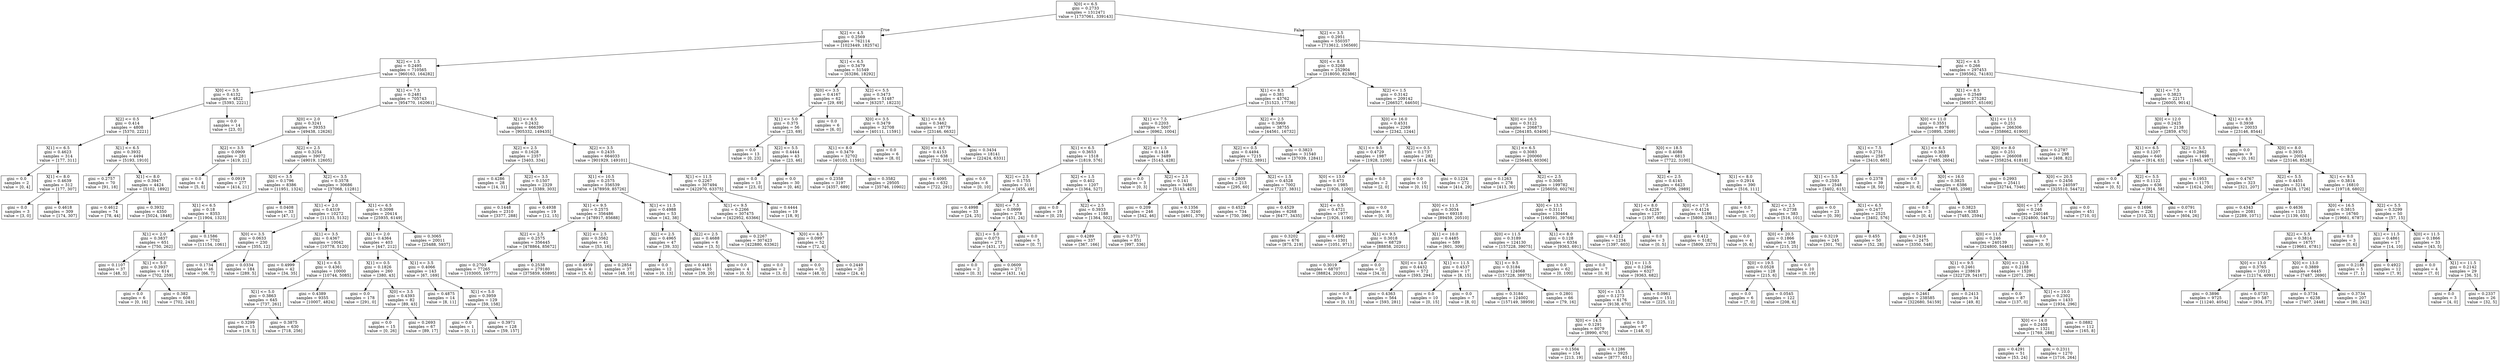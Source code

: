 digraph Tree {
node [shape=box] ;
0 [label="X[0] <= 6.5\ngini = 0.2733\nsamples = 1312471\nvalue = [1737061, 339143]"] ;
1 [label="X[2] <= 4.5\ngini = 0.2569\nsamples = 762114\nvalue = [1023449, 182574]"] ;
0 -> 1 [labeldistance=2.5, labelangle=45, headlabel="True"] ;
2 [label="X[2] <= 1.5\ngini = 0.2495\nsamples = 710565\nvalue = [960163, 164282]"] ;
1 -> 2 ;
3 [label="X[0] <= 3.5\ngini = 0.4132\nsamples = 4822\nvalue = [5393, 2221]"] ;
2 -> 3 ;
4 [label="X[2] <= 0.5\ngini = 0.414\nsamples = 4808\nvalue = [5370, 2221]"] ;
3 -> 4 ;
5 [label="X[1] <= 6.5\ngini = 0.4623\nsamples = 314\nvalue = [177, 311]"] ;
4 -> 5 ;
6 [label="gini = 0.0\nsamples = 2\nvalue = [0, 4]"] ;
5 -> 6 ;
7 [label="X[1] <= 8.0\ngini = 0.4639\nsamples = 312\nvalue = [177, 307]"] ;
5 -> 7 ;
8 [label="gini = 0.0\nsamples = 3\nvalue = [3, 0]"] ;
7 -> 8 ;
9 [label="gini = 0.4618\nsamples = 309\nvalue = [174, 307]"] ;
7 -> 9 ;
10 [label="X[1] <= 6.5\ngini = 0.3932\nsamples = 4494\nvalue = [5193, 1910]"] ;
4 -> 10 ;
11 [label="gini = 0.2757\nsamples = 70\nvalue = [91, 18]"] ;
10 -> 11 ;
12 [label="X[1] <= 8.0\ngini = 0.3947\nsamples = 4424\nvalue = [5102, 1892]"] ;
10 -> 12 ;
13 [label="gini = 0.4612\nsamples = 74\nvalue = [78, 44]"] ;
12 -> 13 ;
14 [label="gini = 0.3932\nsamples = 4350\nvalue = [5024, 1848]"] ;
12 -> 14 ;
15 [label="gini = 0.0\nsamples = 14\nvalue = [23, 0]"] ;
3 -> 15 ;
16 [label="X[1] <= 7.5\ngini = 0.2481\nsamples = 705743\nvalue = [954770, 162061]"] ;
2 -> 16 ;
17 [label="X[0] <= 2.0\ngini = 0.3241\nsamples = 39353\nvalue = [49438, 12626]"] ;
16 -> 17 ;
18 [label="X[2] <= 3.5\ngini = 0.0909\nsamples = 281\nvalue = [419, 21]"] ;
17 -> 18 ;
19 [label="gini = 0.0\nsamples = 4\nvalue = [5, 0]"] ;
18 -> 19 ;
20 [label="gini = 0.0919\nsamples = 277\nvalue = [414, 21]"] ;
18 -> 20 ;
21 [label="X[2] <= 2.5\ngini = 0.3254\nsamples = 39072\nvalue = [49019, 12605]"] ;
17 -> 21 ;
22 [label="X[0] <= 3.5\ngini = 0.1796\nsamples = 8386\nvalue = [11951, 1324]"] ;
21 -> 22 ;
23 [label="X[1] <= 6.5\ngini = 0.18\nsamples = 8353\nvalue = [11904, 1323]"] ;
22 -> 23 ;
24 [label="X[1] <= 2.0\ngini = 0.3837\nsamples = 651\nvalue = [750, 262]"] ;
23 -> 24 ;
25 [label="gini = 0.1107\nsamples = 37\nvalue = [48, 3]"] ;
24 -> 25 ;
26 [label="X[1] <= 5.0\ngini = 0.3937\nsamples = 614\nvalue = [702, 259]"] ;
24 -> 26 ;
27 [label="gini = 0.0\nsamples = 6\nvalue = [0, 16]"] ;
26 -> 27 ;
28 [label="gini = 0.382\nsamples = 608\nvalue = [702, 243]"] ;
26 -> 28 ;
29 [label="gini = 0.1586\nsamples = 7702\nvalue = [11154, 1061]"] ;
23 -> 29 ;
30 [label="gini = 0.0408\nsamples = 33\nvalue = [47, 1]"] ;
22 -> 30 ;
31 [label="X[2] <= 3.5\ngini = 0.3578\nsamples = 30686\nvalue = [37068, 11281]"] ;
21 -> 31 ;
32 [label="X[1] <= 2.0\ngini = 0.4319\nsamples = 10272\nvalue = [11133, 5132]"] ;
31 -> 32 ;
33 [label="X[0] <= 3.5\ngini = 0.0633\nsamples = 230\nvalue = [355, 12]"] ;
32 -> 33 ;
34 [label="gini = 0.1734\nsamples = 46\nvalue = [66, 7]"] ;
33 -> 34 ;
35 [label="gini = 0.0334\nsamples = 184\nvalue = [289, 5]"] ;
33 -> 35 ;
36 [label="X[1] <= 3.5\ngini = 0.4367\nsamples = 10042\nvalue = [10778, 5120]"] ;
32 -> 36 ;
37 [label="gini = 0.4999\nsamples = 42\nvalue = [34, 35]"] ;
36 -> 37 ;
38 [label="X[1] <= 6.5\ngini = 0.4361\nsamples = 10000\nvalue = [10744, 5085]"] ;
36 -> 38 ;
39 [label="X[1] <= 5.0\ngini = 0.3863\nsamples = 645\nvalue = [737, 261]"] ;
38 -> 39 ;
40 [label="gini = 0.3299\nsamples = 15\nvalue = [19, 5]"] ;
39 -> 40 ;
41 [label="gini = 0.3875\nsamples = 630\nvalue = [718, 256]"] ;
39 -> 41 ;
42 [label="gini = 0.4389\nsamples = 9355\nvalue = [10007, 4824]"] ;
38 -> 42 ;
43 [label="X[1] <= 6.5\ngini = 0.3098\nsamples = 20414\nvalue = [25935, 6149]"] ;
31 -> 43 ;
44 [label="X[1] <= 2.0\ngini = 0.4364\nsamples = 403\nvalue = [447, 212]"] ;
43 -> 44 ;
45 [label="X[1] <= 0.5\ngini = 0.1826\nsamples = 260\nvalue = [380, 43]"] ;
44 -> 45 ;
46 [label="gini = 0.0\nsamples = 178\nvalue = [291, 0]"] ;
45 -> 46 ;
47 [label="X[0] <= 3.5\ngini = 0.4393\nsamples = 82\nvalue = [89, 43]"] ;
45 -> 47 ;
48 [label="gini = 0.0\nsamples = 15\nvalue = [0, 26]"] ;
47 -> 48 ;
49 [label="gini = 0.2693\nsamples = 67\nvalue = [89, 17]"] ;
47 -> 49 ;
50 [label="X[1] <= 3.5\ngini = 0.4066\nsamples = 143\nvalue = [67, 169]"] ;
44 -> 50 ;
51 [label="gini = 0.4875\nsamples = 14\nvalue = [8, 11]"] ;
50 -> 51 ;
52 [label="X[1] <= 5.0\ngini = 0.3959\nsamples = 129\nvalue = [59, 158]"] ;
50 -> 52 ;
53 [label="gini = 0.0\nsamples = 1\nvalue = [0, 1]"] ;
52 -> 53 ;
54 [label="gini = 0.3971\nsamples = 128\nvalue = [59, 157]"] ;
52 -> 54 ;
55 [label="gini = 0.3065\nsamples = 20011\nvalue = [25488, 5937]"] ;
43 -> 55 ;
56 [label="X[1] <= 8.5\ngini = 0.2432\nsamples = 666390\nvalue = [905332, 149435]"] ;
16 -> 56 ;
57 [label="X[2] <= 2.5\ngini = 0.1628\nsamples = 2357\nvalue = [3403, 334]"] ;
56 -> 57 ;
58 [label="gini = 0.4286\nsamples = 28\nvalue = [14, 31]"] ;
57 -> 58 ;
59 [label="X[2] <= 3.5\ngini = 0.1507\nsamples = 2329\nvalue = [3389, 303]"] ;
57 -> 59 ;
60 [label="gini = 0.1448\nsamples = 2310\nvalue = [3377, 288]"] ;
59 -> 60 ;
61 [label="gini = 0.4938\nsamples = 19\nvalue = [12, 15]"] ;
59 -> 61 ;
62 [label="X[2] <= 3.5\ngini = 0.2435\nsamples = 664033\nvalue = [901929, 149101]"] ;
56 -> 62 ;
63 [label="X[1] <= 10.5\ngini = 0.2575\nsamples = 356539\nvalue = [478959, 85726]"] ;
62 -> 63 ;
64 [label="X[1] <= 9.5\ngini = 0.2575\nsamples = 356486\nvalue = [478917, 85688]"] ;
63 -> 64 ;
65 [label="X[2] <= 2.5\ngini = 0.2575\nsamples = 356445\nvalue = [478864, 85672]"] ;
64 -> 65 ;
66 [label="gini = 0.2703\nsamples = 77265\nvalue = [103005, 19777]"] ;
65 -> 66 ;
67 [label="gini = 0.2538\nsamples = 279180\nvalue = [375859, 65895]"] ;
65 -> 67 ;
68 [label="X[2] <= 2.5\ngini = 0.3562\nsamples = 41\nvalue = [53, 16]"] ;
64 -> 68 ;
69 [label="gini = 0.4959\nsamples = 4\nvalue = [5, 6]"] ;
68 -> 69 ;
70 [label="gini = 0.2854\nsamples = 37\nvalue = [48, 10]"] ;
68 -> 70 ;
71 [label="X[1] <= 11.5\ngini = 0.4988\nsamples = 53\nvalue = [42, 38]"] ;
63 -> 71 ;
72 [label="X[2] <= 2.5\ngini = 0.4965\nsamples = 47\nvalue = [39, 33]"] ;
71 -> 72 ;
73 [label="gini = 0.0\nsamples = 12\nvalue = [0, 13]"] ;
72 -> 73 ;
74 [label="gini = 0.4481\nsamples = 35\nvalue = [39, 20]"] ;
72 -> 74 ;
75 [label="X[2] <= 2.5\ngini = 0.4688\nsamples = 6\nvalue = [3, 5]"] ;
71 -> 75 ;
76 [label="gini = 0.0\nsamples = 4\nvalue = [0, 5]"] ;
75 -> 76 ;
77 [label="gini = 0.0\nsamples = 2\nvalue = [3, 0]"] ;
75 -> 77 ;
78 [label="X[1] <= 11.5\ngini = 0.2267\nsamples = 307494\nvalue = [422970, 63375]"] ;
62 -> 78 ;
79 [label="X[1] <= 9.5\ngini = 0.2266\nsamples = 307475\nvalue = [422952, 63366]"] ;
78 -> 79 ;
80 [label="gini = 0.2267\nsamples = 307423\nvalue = [422880, 63362]"] ;
79 -> 80 ;
81 [label="X[0] <= 4.5\ngini = 0.0997\nsamples = 52\nvalue = [72, 4]"] ;
79 -> 81 ;
82 [label="gini = 0.0\nsamples = 32\nvalue = [48, 0]"] ;
81 -> 82 ;
83 [label="gini = 0.2449\nsamples = 20\nvalue = [24, 4]"] ;
81 -> 83 ;
84 [label="gini = 0.4444\nsamples = 19\nvalue = [18, 9]"] ;
78 -> 84 ;
85 [label="X[1] <= 6.5\ngini = 0.3479\nsamples = 51549\nvalue = [63286, 18292]"] ;
1 -> 85 ;
86 [label="X[0] <= 3.5\ngini = 0.4167\nsamples = 62\nvalue = [29, 69]"] ;
85 -> 86 ;
87 [label="X[1] <= 5.0\ngini = 0.375\nsamples = 56\nvalue = [23, 69]"] ;
86 -> 87 ;
88 [label="gini = 0.0\nsamples = 13\nvalue = [0, 23]"] ;
87 -> 88 ;
89 [label="X[2] <= 5.5\ngini = 0.4444\nsamples = 43\nvalue = [23, 46]"] ;
87 -> 89 ;
90 [label="gini = 0.0\nsamples = 13\nvalue = [23, 0]"] ;
89 -> 90 ;
91 [label="gini = 0.0\nsamples = 30\nvalue = [0, 46]"] ;
89 -> 91 ;
92 [label="gini = 0.0\nsamples = 6\nvalue = [6, 0]"] ;
86 -> 92 ;
93 [label="X[2] <= 5.5\ngini = 0.3473\nsamples = 51487\nvalue = [63257, 18223]"] ;
85 -> 93 ;
94 [label="X[0] <= 3.5\ngini = 0.3479\nsamples = 32708\nvalue = [40111, 11591]"] ;
93 -> 94 ;
95 [label="X[1] <= 8.0\ngini = 0.3479\nsamples = 32702\nvalue = [40103, 11591]"] ;
94 -> 95 ;
96 [label="gini = 0.2358\nsamples = 3197\nvalue = [4357, 689]"] ;
95 -> 96 ;
97 [label="gini = 0.3582\nsamples = 29505\nvalue = [35746, 10902]"] ;
95 -> 97 ;
98 [label="gini = 0.0\nsamples = 6\nvalue = [8, 0]"] ;
94 -> 98 ;
99 [label="X[1] <= 8.5\ngini = 0.3462\nsamples = 18779\nvalue = [23146, 6632]"] ;
93 -> 99 ;
100 [label="X[0] <= 4.5\ngini = 0.4153\nsamples = 638\nvalue = [722, 301]"] ;
99 -> 100 ;
101 [label="gini = 0.4095\nsamples = 632\nvalue = [722, 291]"] ;
100 -> 101 ;
102 [label="gini = 0.0\nsamples = 6\nvalue = [0, 10]"] ;
100 -> 102 ;
103 [label="gini = 0.3434\nsamples = 18141\nvalue = [22424, 6331]"] ;
99 -> 103 ;
104 [label="X[2] <= 3.5\ngini = 0.2951\nsamples = 550357\nvalue = [713612, 156569]"] ;
0 -> 104 [labeldistance=2.5, labelangle=-45, headlabel="False"] ;
105 [label="X[0] <= 8.5\ngini = 0.3268\nsamples = 252904\nvalue = [318050, 82386]"] ;
104 -> 105 ;
106 [label="X[1] <= 8.5\ngini = 0.381\nsamples = 43762\nvalue = [51523, 17736]"] ;
105 -> 106 ;
107 [label="X[1] <= 7.5\ngini = 0.2203\nsamples = 5007\nvalue = [6962, 1004]"] ;
106 -> 107 ;
108 [label="X[1] <= 6.5\ngini = 0.3653\nsamples = 1518\nvalue = [1819, 576]"] ;
107 -> 108 ;
109 [label="X[2] <= 2.5\ngini = 0.1755\nsamples = 311\nvalue = [455, 49]"] ;
108 -> 109 ;
110 [label="gini = 0.4998\nsamples = 33\nvalue = [24, 25]"] ;
109 -> 110 ;
111 [label="X[0] <= 7.5\ngini = 0.0999\nsamples = 278\nvalue = [431, 24]"] ;
109 -> 111 ;
112 [label="X[1] <= 5.0\ngini = 0.073\nsamples = 273\nvalue = [431, 17]"] ;
111 -> 112 ;
113 [label="gini = 0.0\nsamples = 2\nvalue = [0, 3]"] ;
112 -> 113 ;
114 [label="gini = 0.0609\nsamples = 271\nvalue = [431, 14]"] ;
112 -> 114 ;
115 [label="gini = 0.0\nsamples = 5\nvalue = [0, 7]"] ;
111 -> 115 ;
116 [label="X[2] <= 1.5\ngini = 0.402\nsamples = 1207\nvalue = [1364, 527]"] ;
108 -> 116 ;
117 [label="gini = 0.0\nsamples = 19\nvalue = [0, 25]"] ;
116 -> 117 ;
118 [label="X[2] <= 2.5\ngini = 0.3933\nsamples = 1188\nvalue = [1364, 502]"] ;
116 -> 118 ;
119 [label="gini = 0.4289\nsamples = 337\nvalue = [367, 166]"] ;
118 -> 119 ;
120 [label="gini = 0.3771\nsamples = 851\nvalue = [997, 336]"] ;
118 -> 120 ;
121 [label="X[2] <= 1.5\ngini = 0.1418\nsamples = 3489\nvalue = [5143, 428]"] ;
107 -> 121 ;
122 [label="gini = 0.0\nsamples = 3\nvalue = [0, 3]"] ;
121 -> 122 ;
123 [label="X[2] <= 2.5\ngini = 0.141\nsamples = 3486\nvalue = [5143, 425]"] ;
121 -> 123 ;
124 [label="gini = 0.209\nsamples = 246\nvalue = [342, 46]"] ;
123 -> 124 ;
125 [label="gini = 0.1356\nsamples = 3240\nvalue = [4801, 379]"] ;
123 -> 125 ;
126 [label="X[2] <= 2.5\ngini = 0.3969\nsamples = 38755\nvalue = [44561, 16732]"] ;
106 -> 126 ;
127 [label="X[2] <= 0.5\ngini = 0.4494\nsamples = 7215\nvalue = [7522, 3891]"] ;
126 -> 127 ;
128 [label="gini = 0.2809\nsamples = 213\nvalue = [295, 60]"] ;
127 -> 128 ;
129 [label="X[2] <= 1.5\ngini = 0.4528\nsamples = 7002\nvalue = [7227, 3831]"] ;
127 -> 129 ;
130 [label="gini = 0.4523\nsamples = 734\nvalue = [750, 396]"] ;
129 -> 130 ;
131 [label="gini = 0.4529\nsamples = 6268\nvalue = [6477, 3435]"] ;
129 -> 131 ;
132 [label="gini = 0.3823\nsamples = 31540\nvalue = [37039, 12841]"] ;
126 -> 132 ;
133 [label="X[2] <= 1.5\ngini = 0.3142\nsamples = 209142\nvalue = [266527, 64650]"] ;
105 -> 133 ;
134 [label="X[0] <= 16.0\ngini = 0.4531\nsamples = 2269\nvalue = [2342, 1244]"] ;
133 -> 134 ;
135 [label="X[1] <= 9.5\ngini = 0.4729\nsamples = 1987\nvalue = [1928, 1200]"] ;
134 -> 135 ;
136 [label="X[0] <= 13.0\ngini = 0.473\nsamples = 1985\nvalue = [1926, 1200]"] ;
135 -> 136 ;
137 [label="X[2] <= 0.5\ngini = 0.4721\nsamples = 1977\nvalue = [1926, 1190]"] ;
136 -> 137 ;
138 [label="gini = 0.3202\nsamples = 676\nvalue = [875, 219]"] ;
137 -> 138 ;
139 [label="gini = 0.4992\nsamples = 1301\nvalue = [1051, 971]"] ;
137 -> 139 ;
140 [label="gini = 0.0\nsamples = 8\nvalue = [0, 10]"] ;
136 -> 140 ;
141 [label="gini = 0.0\nsamples = 2\nvalue = [2, 0]"] ;
135 -> 141 ;
142 [label="X[2] <= 0.5\ngini = 0.1737\nsamples = 282\nvalue = [414, 44]"] ;
134 -> 142 ;
143 [label="gini = 0.0\nsamples = 10\nvalue = [0, 15]"] ;
142 -> 143 ;
144 [label="gini = 0.1224\nsamples = 272\nvalue = [414, 29]"] ;
142 -> 144 ;
145 [label="X[0] <= 16.5\ngini = 0.3122\nsamples = 206873\nvalue = [264185, 63406]"] ;
133 -> 145 ;
146 [label="X[1] <= 6.5\ngini = 0.3083\nsamples = 200060\nvalue = [256463, 60306]"] ;
145 -> 146 ;
147 [label="gini = 0.1263\nsamples = 278\nvalue = [413, 30]"] ;
146 -> 147 ;
148 [label="X[2] <= 2.5\ngini = 0.3085\nsamples = 199782\nvalue = [256050, 60276]"] ;
146 -> 148 ;
149 [label="X[0] <= 11.5\ngini = 0.3034\nsamples = 69318\nvalue = [89459, 20510]"] ;
148 -> 149 ;
150 [label="X[1] <= 9.5\ngini = 0.3018\nsamples = 68729\nvalue = [88858, 20201]"] ;
149 -> 150 ;
151 [label="gini = 0.3019\nsamples = 68707\nvalue = [88824, 20201]"] ;
150 -> 151 ;
152 [label="gini = 0.0\nsamples = 22\nvalue = [34, 0]"] ;
150 -> 152 ;
153 [label="X[1] <= 10.0\ngini = 0.4485\nsamples = 589\nvalue = [601, 309]"] ;
149 -> 153 ;
154 [label="X[0] <= 14.0\ngini = 0.4432\nsamples = 572\nvalue = [593, 294]"] ;
153 -> 154 ;
155 [label="gini = 0.0\nsamples = 8\nvalue = [0, 13]"] ;
154 -> 155 ;
156 [label="gini = 0.4363\nsamples = 564\nvalue = [593, 281]"] ;
154 -> 156 ;
157 [label="X[1] <= 11.5\ngini = 0.4537\nsamples = 17\nvalue = [8, 15]"] ;
153 -> 157 ;
158 [label="gini = 0.0\nsamples = 10\nvalue = [0, 15]"] ;
157 -> 158 ;
159 [label="gini = 0.0\nsamples = 7\nvalue = [8, 0]"] ;
157 -> 159 ;
160 [label="X[0] <= 13.5\ngini = 0.3111\nsamples = 130464\nvalue = [166591, 39766]"] ;
148 -> 160 ;
161 [label="X[0] <= 11.5\ngini = 0.3189\nsamples = 124130\nvalue = [157228, 39075]"] ;
160 -> 161 ;
162 [label="X[1] <= 9.5\ngini = 0.3184\nsamples = 124068\nvalue = [157228, 38975]"] ;
161 -> 162 ;
163 [label="gini = 0.3184\nsamples = 124002\nvalue = [157149, 38959]"] ;
162 -> 163 ;
164 [label="gini = 0.2801\nsamples = 66\nvalue = [79, 16]"] ;
162 -> 164 ;
165 [label="gini = 0.0\nsamples = 62\nvalue = [0, 100]"] ;
161 -> 165 ;
166 [label="X[1] <= 8.0\ngini = 0.128\nsamples = 6334\nvalue = [9363, 691]"] ;
160 -> 166 ;
167 [label="gini = 0.0\nsamples = 7\nvalue = [0, 9]"] ;
166 -> 167 ;
168 [label="X[1] <= 11.5\ngini = 0.1266\nsamples = 6327\nvalue = [9363, 682]"] ;
166 -> 168 ;
169 [label="X[0] <= 15.5\ngini = 0.1273\nsamples = 6176\nvalue = [9138, 670]"] ;
168 -> 169 ;
170 [label="X[0] <= 14.5\ngini = 0.1291\nsamples = 6079\nvalue = [8990, 670]"] ;
169 -> 170 ;
171 [label="gini = 0.1504\nsamples = 154\nvalue = [213, 19]"] ;
170 -> 171 ;
172 [label="gini = 0.1286\nsamples = 5925\nvalue = [8777, 651]"] ;
170 -> 172 ;
173 [label="gini = 0.0\nsamples = 97\nvalue = [148, 0]"] ;
169 -> 173 ;
174 [label="gini = 0.0961\nsamples = 151\nvalue = [225, 12]"] ;
168 -> 174 ;
175 [label="X[0] <= 18.5\ngini = 0.4088\nsamples = 6813\nvalue = [7722, 3100]"] ;
145 -> 175 ;
176 [label="X[2] <= 2.5\ngini = 0.4145\nsamples = 6423\nvalue = [7206, 2989]"] ;
175 -> 176 ;
177 [label="X[1] <= 8.0\ngini = 0.4226\nsamples = 1237\nvalue = [1397, 608]"] ;
176 -> 177 ;
178 [label="gini = 0.4212\nsamples = 1234\nvalue = [1397, 603]"] ;
177 -> 178 ;
179 [label="gini = 0.0\nsamples = 3\nvalue = [0, 5]"] ;
177 -> 179 ;
180 [label="X[0] <= 17.5\ngini = 0.4124\nsamples = 5186\nvalue = [5809, 2381]"] ;
176 -> 180 ;
181 [label="gini = 0.412\nsamples = 5182\nvalue = [5809, 2375]"] ;
180 -> 181 ;
182 [label="gini = 0.0\nsamples = 4\nvalue = [0, 6]"] ;
180 -> 182 ;
183 [label="X[1] <= 8.0\ngini = 0.2914\nsamples = 390\nvalue = [516, 111]"] ;
175 -> 183 ;
184 [label="gini = 0.0\nsamples = 7\nvalue = [0, 10]"] ;
183 -> 184 ;
185 [label="X[2] <= 2.5\ngini = 0.2738\nsamples = 383\nvalue = [516, 101]"] ;
183 -> 185 ;
186 [label="X[0] <= 20.5\ngini = 0.1866\nsamples = 138\nvalue = [215, 25]"] ;
185 -> 186 ;
187 [label="X[0] <= 19.5\ngini = 0.0528\nsamples = 128\nvalue = [215, 6]"] ;
186 -> 187 ;
188 [label="gini = 0.0\nsamples = 6\nvalue = [7, 0]"] ;
187 -> 188 ;
189 [label="gini = 0.0545\nsamples = 122\nvalue = [208, 6]"] ;
187 -> 189 ;
190 [label="gini = 0.0\nsamples = 10\nvalue = [0, 19]"] ;
186 -> 190 ;
191 [label="gini = 0.3219\nsamples = 245\nvalue = [301, 76]"] ;
185 -> 191 ;
192 [label="X[2] <= 4.5\ngini = 0.266\nsamples = 297453\nvalue = [395562, 74183]"] ;
104 -> 192 ;
193 [label="X[1] <= 8.5\ngini = 0.2549\nsamples = 275282\nvalue = [369557, 65169]"] ;
192 -> 193 ;
194 [label="X[0] <= 11.0\ngini = 0.3551\nsamples = 8976\nvalue = [10895, 3269]"] ;
193 -> 194 ;
195 [label="X[1] <= 7.5\ngini = 0.2731\nsamples = 2587\nvalue = [3410, 665]"] ;
194 -> 195 ;
196 [label="X[1] <= 5.5\ngini = 0.2593\nsamples = 2548\nvalue = [3402, 615]"] ;
195 -> 196 ;
197 [label="gini = 0.0\nsamples = 23\nvalue = [0, 39]"] ;
196 -> 197 ;
198 [label="X[1] <= 6.5\ngini = 0.2477\nsamples = 2525\nvalue = [3402, 576]"] ;
196 -> 198 ;
199 [label="gini = 0.455\nsamples = 50\nvalue = [52, 28]"] ;
198 -> 199 ;
200 [label="gini = 0.2416\nsamples = 2475\nvalue = [3350, 548]"] ;
198 -> 200 ;
201 [label="gini = 0.2378\nsamples = 39\nvalue = [8, 50]"] ;
195 -> 201 ;
202 [label="X[1] <= 6.5\ngini = 0.383\nsamples = 6389\nvalue = [7485, 2604]"] ;
194 -> 202 ;
203 [label="gini = 0.0\nsamples = 3\nvalue = [0, 6]"] ;
202 -> 203 ;
204 [label="X[0] <= 16.0\ngini = 0.3825\nsamples = 6386\nvalue = [7485, 2598]"] ;
202 -> 204 ;
205 [label="gini = 0.0\nsamples = 3\nvalue = [0, 4]"] ;
204 -> 205 ;
206 [label="gini = 0.3823\nsamples = 6383\nvalue = [7485, 2594]"] ;
204 -> 206 ;
207 [label="X[1] <= 11.5\ngini = 0.251\nsamples = 266306\nvalue = [358662, 61900]"] ;
193 -> 207 ;
208 [label="X[0] <= 8.0\ngini = 0.251\nsamples = 266008\nvalue = [358254, 61818]"] ;
207 -> 208 ;
209 [label="gini = 0.2993\nsamples = 25411\nvalue = [32744, 7346]"] ;
208 -> 209 ;
210 [label="X[0] <= 20.5\ngini = 0.2456\nsamples = 240597\nvalue = [325510, 54472]"] ;
208 -> 210 ;
211 [label="X[0] <= 17.5\ngini = 0.246\nsamples = 240146\nvalue = [324800, 54472]"] ;
210 -> 211 ;
212 [label="X[0] <= 11.5\ngini = 0.246\nsamples = 240139\nvalue = [324800, 54463]"] ;
211 -> 212 ;
213 [label="X[1] <= 9.5\ngini = 0.2461\nsamples = 238619\nvalue = [322729, 54167]"] ;
212 -> 213 ;
214 [label="gini = 0.2461\nsamples = 238585\nvalue = [322680, 54159]"] ;
213 -> 214 ;
215 [label="gini = 0.2413\nsamples = 34\nvalue = [49, 8]"] ;
213 -> 215 ;
216 [label="X[0] <= 12.5\ngini = 0.2188\nsamples = 1520\nvalue = [2071, 296]"] ;
212 -> 216 ;
217 [label="gini = 0.0\nsamples = 87\nvalue = [137, 0]"] ;
216 -> 217 ;
218 [label="X[1] <= 10.0\ngini = 0.2302\nsamples = 1433\nvalue = [1934, 296]"] ;
216 -> 218 ;
219 [label="X[0] <= 14.0\ngini = 0.2408\nsamples = 1321\nvalue = [1769, 288]"] ;
218 -> 219 ;
220 [label="gini = 0.4291\nsamples = 51\nvalue = [53, 24]"] ;
219 -> 220 ;
221 [label="gini = 0.2311\nsamples = 1270\nvalue = [1716, 264]"] ;
219 -> 221 ;
222 [label="gini = 0.0882\nsamples = 112\nvalue = [165, 8]"] ;
218 -> 222 ;
223 [label="gini = 0.0\nsamples = 7\nvalue = [0, 9]"] ;
211 -> 223 ;
224 [label="gini = 0.0\nsamples = 451\nvalue = [710, 0]"] ;
210 -> 224 ;
225 [label="gini = 0.2787\nsamples = 298\nvalue = [408, 82]"] ;
207 -> 225 ;
226 [label="X[1] <= 7.5\ngini = 0.3823\nsamples = 22171\nvalue = [26005, 9014]"] ;
192 -> 226 ;
227 [label="X[0] <= 12.0\ngini = 0.2425\nsamples = 2138\nvalue = [2859, 470]"] ;
226 -> 227 ;
228 [label="X[1] <= 6.5\ngini = 0.1207\nsamples = 640\nvalue = [914, 63]"] ;
227 -> 228 ;
229 [label="gini = 0.0\nsamples = 4\nvalue = [0, 5]"] ;
228 -> 229 ;
230 [label="X[2] <= 5.5\ngini = 0.1122\nsamples = 636\nvalue = [914, 58]"] ;
228 -> 230 ;
231 [label="gini = 0.1696\nsamples = 226\nvalue = [310, 32]"] ;
230 -> 231 ;
232 [label="gini = 0.0791\nsamples = 410\nvalue = [604, 26]"] ;
230 -> 232 ;
233 [label="X[2] <= 5.5\ngini = 0.2862\nsamples = 1498\nvalue = [1945, 407]"] ;
227 -> 233 ;
234 [label="gini = 0.1953\nsamples = 1175\nvalue = [1624, 200]"] ;
233 -> 234 ;
235 [label="gini = 0.4767\nsamples = 323\nvalue = [321, 207]"] ;
233 -> 235 ;
236 [label="X[1] <= 8.5\ngini = 0.3938\nsamples = 20033\nvalue = [23146, 8544]"] ;
226 -> 236 ;
237 [label="gini = 0.0\nsamples = 9\nvalue = [0, 16]"] ;
236 -> 237 ;
238 [label="X[0] <= 8.0\ngini = 0.3935\nsamples = 20024\nvalue = [23146, 8528]"] ;
236 -> 238 ;
239 [label="X[2] <= 5.5\ngini = 0.4455\nsamples = 3214\nvalue = [3428, 1726]"] ;
238 -> 239 ;
240 [label="gini = 0.4343\nsamples = 2081\nvalue = [2289, 1071]"] ;
239 -> 240 ;
241 [label="gini = 0.4636\nsamples = 1133\nvalue = [1139, 655]"] ;
239 -> 241 ;
242 [label="X[1] <= 9.5\ngini = 0.3814\nsamples = 16810\nvalue = [19718, 6802]"] ;
238 -> 242 ;
243 [label="X[0] <= 16.5\ngini = 0.3815\nsamples = 16760\nvalue = [19661, 6787]"] ;
242 -> 243 ;
244 [label="X[2] <= 5.5\ngini = 0.3814\nsamples = 16757\nvalue = [19661, 6781]"] ;
243 -> 244 ;
245 [label="X[0] <= 13.0\ngini = 0.3765\nsamples = 10312\nvalue = [12174, 4091]"] ;
244 -> 245 ;
246 [label="gini = 0.3896\nsamples = 9725\nvalue = [11240, 4054]"] ;
245 -> 246 ;
247 [label="gini = 0.0733\nsamples = 587\nvalue = [934, 37]"] ;
245 -> 247 ;
248 [label="X[0] <= 13.0\ngini = 0.3889\nsamples = 6445\nvalue = [7487, 2690]"] ;
244 -> 248 ;
249 [label="gini = 0.3734\nsamples = 6238\nvalue = [7407, 2448]"] ;
248 -> 249 ;
250 [label="gini = 0.3734\nsamples = 207\nvalue = [80, 242]"] ;
248 -> 250 ;
251 [label="gini = 0.0\nsamples = 3\nvalue = [0, 6]"] ;
243 -> 251 ;
252 [label="X[2] <= 5.5\ngini = 0.3299\nsamples = 50\nvalue = [57, 15]"] ;
242 -> 252 ;
253 [label="X[1] <= 11.5\ngini = 0.4861\nsamples = 17\nvalue = [14, 10]"] ;
252 -> 253 ;
254 [label="gini = 0.2188\nsamples = 5\nvalue = [7, 1]"] ;
253 -> 254 ;
255 [label="gini = 0.4922\nsamples = 12\nvalue = [7, 9]"] ;
253 -> 255 ;
256 [label="X[0] <= 11.5\ngini = 0.1866\nsamples = 33\nvalue = [43, 5]"] ;
252 -> 256 ;
257 [label="gini = 0.0\nsamples = 4\nvalue = [7, 0]"] ;
256 -> 257 ;
258 [label="X[1] <= 11.5\ngini = 0.2142\nsamples = 29\nvalue = [36, 5]"] ;
256 -> 258 ;
259 [label="gini = 0.0\nsamples = 3\nvalue = [4, 0]"] ;
258 -> 259 ;
260 [label="gini = 0.2337\nsamples = 26\nvalue = [32, 5]"] ;
258 -> 260 ;
}